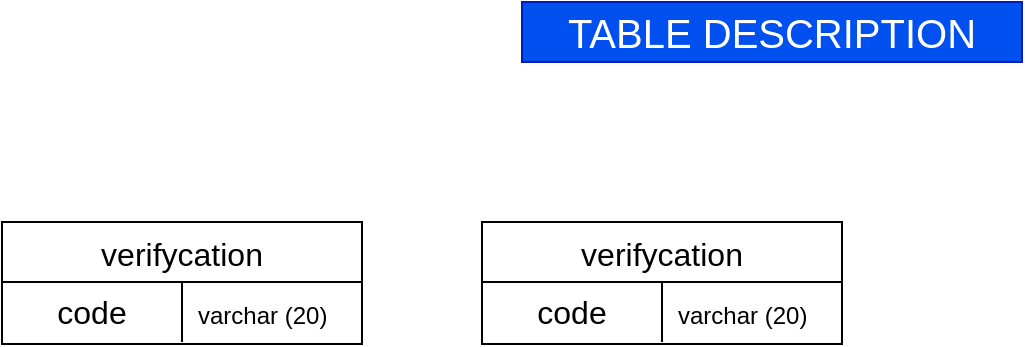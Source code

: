 <mxfile version="21.3.7" type="github" pages="2">
  <diagram name="Table Desc" id="ST5IkM-M1hZHzCc8drvt">
    <mxGraphModel dx="880" dy="462" grid="1" gridSize="10" guides="1" tooltips="1" connect="1" arrows="1" fold="1" page="1" pageScale="1" pageWidth="850" pageHeight="1100" math="0" shadow="0">
      <root>
        <mxCell id="0" />
        <mxCell id="1" parent="0" />
        <mxCell id="0JF9NhmOwEg6NhnN-ZLB-1" value="verifycation" style="shape=table;startSize=30;container=1;collapsible=0;childLayout=tableLayout;fixedRows=1;rowLines=0;fontStyle=0;strokeColor=default;fontSize=16;" parent="1" vertex="1">
          <mxGeometry x="40" y="120" width="180" height="61" as="geometry" />
        </mxCell>
        <mxCell id="0JF9NhmOwEg6NhnN-ZLB-2" value="" style="shape=tableRow;horizontal=0;startSize=0;swimlaneHead=0;swimlaneBody=0;top=0;left=0;bottom=0;right=0;collapsible=0;dropTarget=0;fillColor=none;points=[[0,0.5],[1,0.5]];portConstraint=eastwest;strokeColor=inherit;fontSize=16;" parent="0JF9NhmOwEg6NhnN-ZLB-1" vertex="1">
          <mxGeometry y="30" width="180" height="30" as="geometry" />
        </mxCell>
        <mxCell id="0JF9NhmOwEg6NhnN-ZLB-3" value="code" style="shape=partialRectangle;html=1;whiteSpace=wrap;connectable=0;fillColor=none;top=0;left=0;bottom=0;right=0;overflow=hidden;pointerEvents=1;strokeColor=inherit;fontSize=16;" parent="0JF9NhmOwEg6NhnN-ZLB-2" vertex="1">
          <mxGeometry width="90" height="30" as="geometry">
            <mxRectangle width="90" height="30" as="alternateBounds" />
          </mxGeometry>
        </mxCell>
        <mxCell id="0JF9NhmOwEg6NhnN-ZLB-4" value="&lt;font style=&quot;font-size: 12px;&quot;&gt;varchar (20)&lt;/font&gt;" style="shape=partialRectangle;html=1;whiteSpace=wrap;connectable=0;fillColor=none;top=0;left=0;bottom=0;right=0;align=left;spacingLeft=6;overflow=hidden;strokeColor=inherit;fontSize=16;" parent="0JF9NhmOwEg6NhnN-ZLB-2" vertex="1">
          <mxGeometry x="90" width="90" height="30" as="geometry">
            <mxRectangle width="90" height="30" as="alternateBounds" />
          </mxGeometry>
        </mxCell>
        <mxCell id="Yq0hop_wmB0mXFqBZr8J-1" value="TABLE DESCRIPTION" style="text;html=1;strokeColor=#001DBC;fillColor=#0050ef;align=center;verticalAlign=middle;whiteSpace=wrap;rounded=0;fontColor=#ffffff;fontSize=20;" vertex="1" parent="1">
          <mxGeometry x="300" y="10" width="250" height="30" as="geometry" />
        </mxCell>
        <mxCell id="Yq0hop_wmB0mXFqBZr8J-3" value="verifycation" style="shape=table;startSize=30;container=1;collapsible=0;childLayout=tableLayout;fixedRows=1;rowLines=0;fontStyle=0;strokeColor=default;fontSize=16;" vertex="1" parent="1">
          <mxGeometry x="280" y="120" width="180" height="61" as="geometry" />
        </mxCell>
        <mxCell id="Yq0hop_wmB0mXFqBZr8J-4" value="" style="shape=tableRow;horizontal=0;startSize=0;swimlaneHead=0;swimlaneBody=0;top=0;left=0;bottom=0;right=0;collapsible=0;dropTarget=0;fillColor=none;points=[[0,0.5],[1,0.5]];portConstraint=eastwest;strokeColor=inherit;fontSize=16;" vertex="1" parent="Yq0hop_wmB0mXFqBZr8J-3">
          <mxGeometry y="30" width="180" height="30" as="geometry" />
        </mxCell>
        <mxCell id="Yq0hop_wmB0mXFqBZr8J-5" value="code" style="shape=partialRectangle;html=1;whiteSpace=wrap;connectable=0;fillColor=none;top=0;left=0;bottom=0;right=0;overflow=hidden;pointerEvents=1;strokeColor=inherit;fontSize=16;" vertex="1" parent="Yq0hop_wmB0mXFqBZr8J-4">
          <mxGeometry width="90" height="30" as="geometry">
            <mxRectangle width="90" height="30" as="alternateBounds" />
          </mxGeometry>
        </mxCell>
        <mxCell id="Yq0hop_wmB0mXFqBZr8J-6" value="&lt;font style=&quot;font-size: 12px;&quot;&gt;varchar (20)&lt;/font&gt;" style="shape=partialRectangle;html=1;whiteSpace=wrap;connectable=0;fillColor=none;top=0;left=0;bottom=0;right=0;align=left;spacingLeft=6;overflow=hidden;strokeColor=inherit;fontSize=16;" vertex="1" parent="Yq0hop_wmB0mXFqBZr8J-4">
          <mxGeometry x="90" width="90" height="30" as="geometry">
            <mxRectangle width="90" height="30" as="alternateBounds" />
          </mxGeometry>
        </mxCell>
      </root>
    </mxGraphModel>
  </diagram>
  <diagram id="L6fYZIgM-kx8qNFlMRut" name="Flowcart">
    <mxGraphModel dx="880" dy="462" grid="1" gridSize="10" guides="1" tooltips="1" connect="1" arrows="1" fold="1" page="1" pageScale="1" pageWidth="850" pageHeight="1100" math="0" shadow="0">
      <root>
        <mxCell id="0" />
        <mxCell id="1" parent="0" />
        <mxCell id="ZNLnqomUWYNI1v338CHv-1" value="FLOWCHART" style="text;html=1;strokeColor=#001DBC;fillColor=#0050ef;align=center;verticalAlign=middle;whiteSpace=wrap;rounded=0;fontColor=#ffffff;fontSize=20;" vertex="1" parent="1">
          <mxGeometry x="300" y="10" width="250" height="30" as="geometry" />
        </mxCell>
        <mxCell id="ZNLnqomUWYNI1v338CHv-3" value="Star&lt;br&gt;(user send email / wa)" style="rounded=1;whiteSpace=wrap;html=1;" vertex="1" parent="1">
          <mxGeometry x="365" y="80" width="120" height="60" as="geometry" />
        </mxCell>
      </root>
    </mxGraphModel>
  </diagram>
</mxfile>
